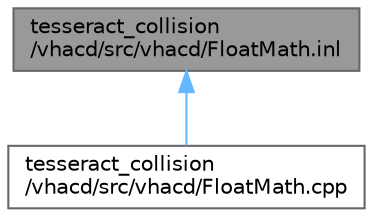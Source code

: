 digraph "tesseract_collision/vhacd/src/vhacd/FloatMath.inl"
{
 // LATEX_PDF_SIZE
  bgcolor="transparent";
  edge [fontname=Helvetica,fontsize=10,labelfontname=Helvetica,labelfontsize=10];
  node [fontname=Helvetica,fontsize=10,shape=box,height=0.2,width=0.4];
  Node1 [label="tesseract_collision\l/vhacd/src/vhacd/FloatMath.inl",height=0.2,width=0.4,color="gray40", fillcolor="grey60", style="filled", fontcolor="black",tooltip=" "];
  Node1 -> Node2 [dir="back",color="steelblue1",style="solid"];
  Node2 [label="tesseract_collision\l/vhacd/src/vhacd/FloatMath.cpp",height=0.2,width=0.4,color="grey40", fillcolor="white", style="filled",URL="$d1/dbc/FloatMath_8cpp.html",tooltip=" "];
}
